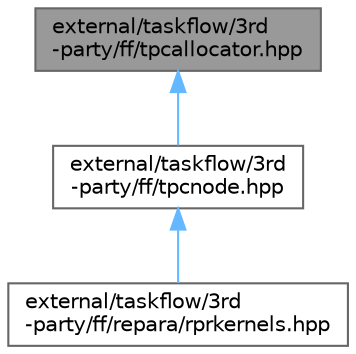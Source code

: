 digraph "external/taskflow/3rd-party/ff/tpcallocator.hpp"
{
 // LATEX_PDF_SIZE
  bgcolor="transparent";
  edge [fontname=Helvetica,fontsize=10,labelfontname=Helvetica,labelfontsize=10];
  node [fontname=Helvetica,fontsize=10,shape=box,height=0.2,width=0.4];
  Node1 [id="Node000001",label="external/taskflow/3rd\l-party/ff/tpcallocator.hpp",height=0.2,width=0.4,color="gray40", fillcolor="grey60", style="filled", fontcolor="black",tooltip=" "];
  Node1 -> Node2 [id="edge1_Node000001_Node000002",dir="back",color="steelblue1",style="solid",tooltip=" "];
  Node2 [id="Node000002",label="external/taskflow/3rd\l-party/ff/tpcnode.hpp",height=0.2,width=0.4,color="grey40", fillcolor="white", style="filled",URL="$tpcnode_8hpp.html",tooltip="FastFlow Thread Pool Composer (TPC) interface node"];
  Node2 -> Node3 [id="edge2_Node000002_Node000003",dir="back",color="steelblue1",style="solid",tooltip=" "];
  Node3 [id="Node000003",label="external/taskflow/3rd\l-party/ff/repara/rprkernels.hpp",height=0.2,width=0.4,color="grey40", fillcolor="white", style="filled",URL="$rprkernels_8hpp.html",tooltip=" "];
}
